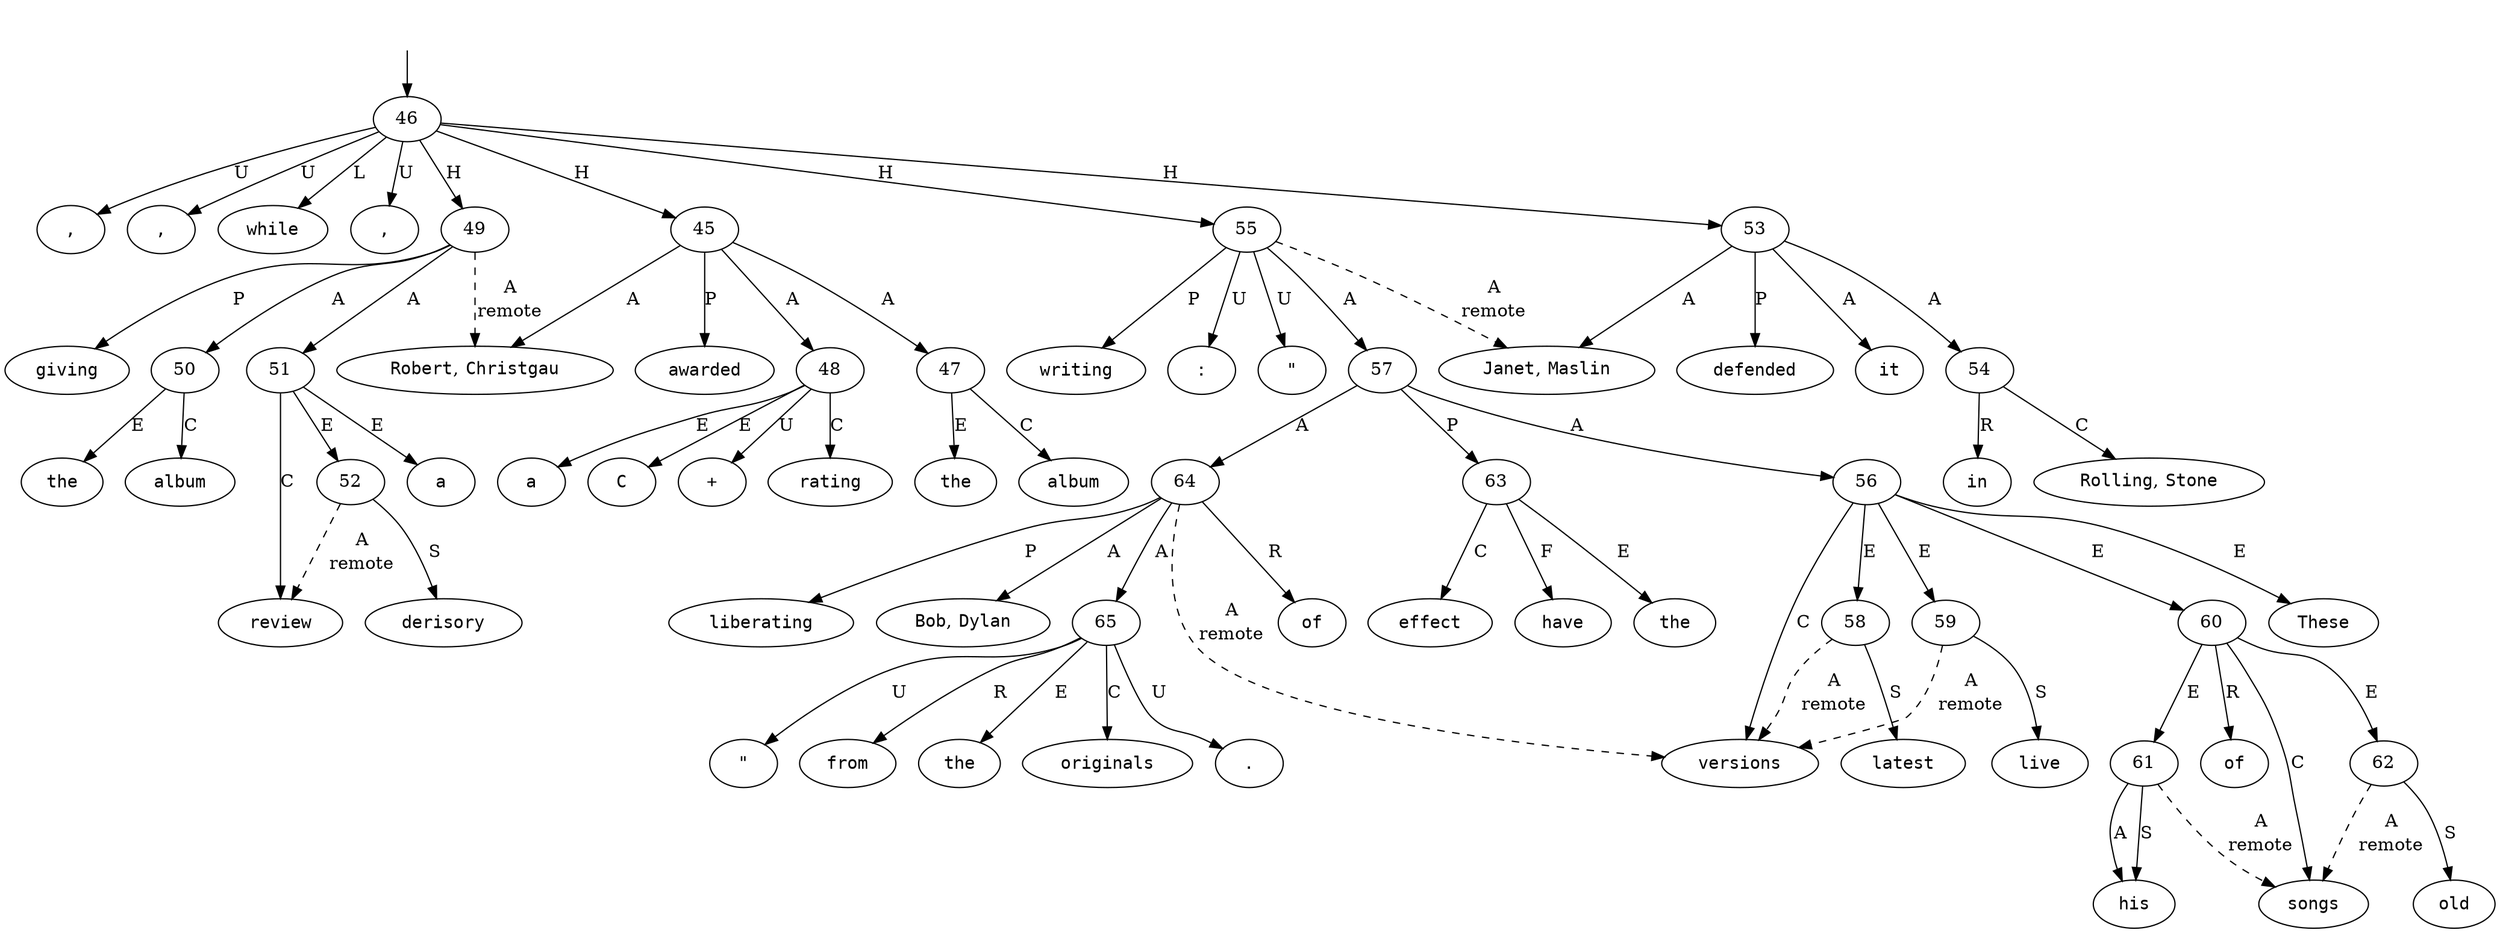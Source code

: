 digraph "704012" {
  top [ style=invis ];
  top -> 46;
  0 [ shape=oval, label=<<table align="center" border="0" cellspacing="0"><tr><td colspan="2"><font face="Courier">Robert</font>,&nbsp;<font face="Courier">Christgau</font></td></tr></table>> ];
  1 [ shape=oval, label=<<table align="center" border="0" cellspacing="0"><tr><td colspan="2"><font face="Courier">awarded</font></td></tr></table>> ];
  2 [ shape=oval, label=<<table align="center" border="0" cellspacing="0"><tr><td colspan="2"><font face="Courier">the</font></td></tr></table>> ];
  3 [ shape=oval, label=<<table align="center" border="0" cellspacing="0"><tr><td colspan="2"><font face="Courier">album</font></td></tr></table>> ];
  4 [ shape=oval, label=<<table align="center" border="0" cellspacing="0"><tr><td colspan="2"><font face="Courier">a</font></td></tr></table>> ];
  5 [ shape=oval, label=<<table align="center" border="0" cellspacing="0"><tr><td colspan="2"><font face="Courier">C</font></td></tr></table>> ];
  6 [ shape=oval, label=<<table align="center" border="0" cellspacing="0"><tr><td colspan="2"><font face="Courier">+</font></td></tr></table>> ];
  7 [ shape=oval, label=<<table align="center" border="0" cellspacing="0"><tr><td colspan="2"><font face="Courier">rating</font></td></tr></table>> ];
  8 [ shape=oval, label=<<table align="center" border="0" cellspacing="0"><tr><td colspan="2"><font face="Courier">,</font></td></tr></table>> ];
  9 [ shape=oval, label=<<table align="center" border="0" cellspacing="0"><tr><td colspan="2"><font face="Courier">giving</font></td></tr></table>> ];
  10 [ shape=oval, label=<<table align="center" border="0" cellspacing="0"><tr><td colspan="2"><font face="Courier">the</font></td></tr></table>> ];
  11 [ shape=oval, label=<<table align="center" border="0" cellspacing="0"><tr><td colspan="2"><font face="Courier">album</font></td></tr></table>> ];
  12 [ shape=oval, label=<<table align="center" border="0" cellspacing="0"><tr><td colspan="2"><font face="Courier">a</font></td></tr></table>> ];
  13 [ shape=oval, label=<<table align="center" border="0" cellspacing="0"><tr><td colspan="2"><font face="Courier">derisory</font></td></tr></table>> ];
  14 [ shape=oval, label=<<table align="center" border="0" cellspacing="0"><tr><td colspan="2"><font face="Courier">review</font></td></tr></table>> ];
  15 [ shape=oval, label=<<table align="center" border="0" cellspacing="0"><tr><td colspan="2"><font face="Courier">,</font></td></tr></table>> ];
  16 [ shape=oval, label=<<table align="center" border="0" cellspacing="0"><tr><td colspan="2"><font face="Courier">while</font></td></tr></table>> ];
  17 [ shape=oval, label=<<table align="center" border="0" cellspacing="0"><tr><td colspan="2"><font face="Courier">Janet</font>,&nbsp;<font face="Courier">Maslin</font></td></tr></table>> ];
  18 [ shape=oval, label=<<table align="center" border="0" cellspacing="0"><tr><td colspan="2"><font face="Courier">defended</font></td></tr></table>> ];
  19 [ shape=oval, label=<<table align="center" border="0" cellspacing="0"><tr><td colspan="2"><font face="Courier">it</font></td></tr></table>> ];
  20 [ shape=oval, label=<<table align="center" border="0" cellspacing="0"><tr><td colspan="2"><font face="Courier">in</font></td></tr></table>> ];
  21 [ shape=oval, label=<<table align="center" border="0" cellspacing="0"><tr><td colspan="2"><font face="Courier">Rolling</font>,&nbsp;<font face="Courier">Stone</font></td></tr></table>> ];
  22 [ shape=oval, label=<<table align="center" border="0" cellspacing="0"><tr><td colspan="2"><font face="Courier">,</font></td></tr></table>> ];
  23 [ shape=oval, label=<<table align="center" border="0" cellspacing="0"><tr><td colspan="2"><font face="Courier">writing</font></td></tr></table>> ];
  24 [ shape=oval, label=<<table align="center" border="0" cellspacing="0"><tr><td colspan="2"><font face="Courier">:</font></td></tr></table>> ];
  25 [ shape=oval, label=<<table align="center" border="0" cellspacing="0"><tr><td colspan="2"><font face="Courier">&quot;</font></td></tr></table>> ];
  26 [ shape=oval, label=<<table align="center" border="0" cellspacing="0"><tr><td colspan="2"><font face="Courier">These</font></td></tr></table>> ];
  27 [ shape=oval, label=<<table align="center" border="0" cellspacing="0"><tr><td colspan="2"><font face="Courier">latest</font></td></tr></table>> ];
  28 [ shape=oval, label=<<table align="center" border="0" cellspacing="0"><tr><td colspan="2"><font face="Courier">live</font></td></tr></table>> ];
  29 [ shape=oval, label=<<table align="center" border="0" cellspacing="0"><tr><td colspan="2"><font face="Courier">versions</font></td></tr></table>> ];
  30 [ shape=oval, label=<<table align="center" border="0" cellspacing="0"><tr><td colspan="2"><font face="Courier">of</font></td></tr></table>> ];
  31 [ shape=oval, label=<<table align="center" border="0" cellspacing="0"><tr><td colspan="2"><font face="Courier">his</font></td></tr></table>> ];
  32 [ shape=oval, label=<<table align="center" border="0" cellspacing="0"><tr><td colspan="2"><font face="Courier">old</font></td></tr></table>> ];
  33 [ shape=oval, label=<<table align="center" border="0" cellspacing="0"><tr><td colspan="2"><font face="Courier">songs</font></td></tr></table>> ];
  34 [ shape=oval, label=<<table align="center" border="0" cellspacing="0"><tr><td colspan="2"><font face="Courier">have</font></td></tr></table>> ];
  35 [ shape=oval, label=<<table align="center" border="0" cellspacing="0"><tr><td colspan="2"><font face="Courier">the</font></td></tr></table>> ];
  36 [ shape=oval, label=<<table align="center" border="0" cellspacing="0"><tr><td colspan="2"><font face="Courier">effect</font></td></tr></table>> ];
  37 [ shape=oval, label=<<table align="center" border="0" cellspacing="0"><tr><td colspan="2"><font face="Courier">of</font></td></tr></table>> ];
  38 [ shape=oval, label=<<table align="center" border="0" cellspacing="0"><tr><td colspan="2"><font face="Courier">liberating</font></td></tr></table>> ];
  39 [ shape=oval, label=<<table align="center" border="0" cellspacing="0"><tr><td colspan="2"><font face="Courier">Bob</font>,&nbsp;<font face="Courier">Dylan</font></td></tr></table>> ];
  40 [ shape=oval, label=<<table align="center" border="0" cellspacing="0"><tr><td colspan="2"><font face="Courier">from</font></td></tr></table>> ];
  41 [ shape=oval, label=<<table align="center" border="0" cellspacing="0"><tr><td colspan="2"><font face="Courier">the</font></td></tr></table>> ];
  42 [ shape=oval, label=<<table align="center" border="0" cellspacing="0"><tr><td colspan="2"><font face="Courier">originals</font></td></tr></table>> ];
  43 [ shape=oval, label=<<table align="center" border="0" cellspacing="0"><tr><td colspan="2"><font face="Courier">.</font></td></tr></table>> ];
  44 [ shape=oval, label=<<table align="center" border="0" cellspacing="0"><tr><td colspan="2"><font face="Courier">&quot;</font></td></tr></table>> ];
  45 -> 48 [ label="A" ];
  45 -> 47 [ label="A" ];
  45 -> 0 [ label="A" ];
  45 -> 1 [ label="P" ];
  46 -> 8 [ label="U" ];
  46 -> 49 [ label="H" ];
  46 -> 45 [ label="H" ];
  46 -> 22 [ label="U" ];
  46 -> 15 [ label="U" ];
  46 -> 16 [ label="L" ];
  46 -> 53 [ label="H" ];
  46 -> 55 [ label="H" ];
  47 -> 2 [ label="E" ];
  47 -> 3 [ label="C" ];
  48 -> 7 [ label="C" ];
  48 -> 5 [ label="E" ];
  48 -> 6 [ label="U" ];
  48 -> 4 [ label="E" ];
  49 -> 9 [ label="P" ];
  49 -> 0 [ label=<<table align="center" border="0" cellspacing="0"><tr><td colspan="1">A</td></tr><tr><td>remote</td></tr></table>>, style=dashed ];
  49 -> 50 [ label="A" ];
  49 -> 51 [ label="A" ];
  50 -> 11 [ label="C" ];
  50 -> 10 [ label="E" ];
  51 -> 14 [ label="C" ];
  51 -> 12 [ label="E" ];
  51 -> 52 [ label="E" ];
  52 -> 14 [ label=<<table align="center" border="0" cellspacing="0"><tr><td colspan="1">A</td></tr><tr><td>remote</td></tr></table>>, style=dashed ];
  52 -> 13 [ label="S" ];
  53 -> 18 [ label="P" ];
  53 -> 17 [ label="A" ];
  53 -> 19 [ label="A" ];
  53 -> 54 [ label="A" ];
  54 -> 21 [ label="C" ];
  54 -> 20 [ label="R" ];
  55 -> 17 [ label=<<table align="center" border="0" cellspacing="0"><tr><td colspan="1">A</td></tr><tr><td>remote</td></tr></table>>, style=dashed ];
  55 -> 23 [ label="P" ];
  55 -> 57 [ label="A" ];
  55 -> 25 [ label="U" ];
  55 -> 24 [ label="U" ];
  56 -> 29 [ label="C" ];
  56 -> 59 [ label="E" ];
  56 -> 58 [ label="E" ];
  56 -> 26 [ label="E" ];
  56 -> 60 [ label="E" ];
  57 -> 56 [ label="A" ];
  57 -> 63 [ label="P" ];
  57 -> 64 [ label="A" ];
  58 -> 29 [ label=<<table align="center" border="0" cellspacing="0"><tr><td colspan="1">A</td></tr><tr><td>remote</td></tr></table>>, style=dashed ];
  58 -> 27 [ label="S" ];
  59 -> 28 [ label="S" ];
  59 -> 29 [ label=<<table align="center" border="0" cellspacing="0"><tr><td colspan="1">A</td></tr><tr><td>remote</td></tr></table>>, style=dashed ];
  60 -> 33 [ label="C" ];
  60 -> 62 [ label="E" ];
  60 -> 30 [ label="R" ];
  60 -> 61 [ label="E" ];
  61 -> 31 [ label="A" ];
  61 -> 31 [ label="S" ];
  61 -> 33 [ label=<<table align="center" border="0" cellspacing="0"><tr><td colspan="1">A</td></tr><tr><td>remote</td></tr></table>>, style=dashed ];
  62 -> 33 [ label=<<table align="center" border="0" cellspacing="0"><tr><td colspan="1">A</td></tr><tr><td>remote</td></tr></table>>, style=dashed ];
  62 -> 32 [ label="S" ];
  63 -> 35 [ label="E" ];
  63 -> 34 [ label="F" ];
  63 -> 36 [ label="C" ];
  64 -> 38 [ label="P" ];
  64 -> 39 [ label="A" ];
  64 -> 37 [ label="R" ];
  64 -> 29 [ label=<<table align="center" border="0" cellspacing="0"><tr><td colspan="1">A</td></tr><tr><td>remote</td></tr></table>>, style=dashed ];
  64 -> 65 [ label="A" ];
  65 -> 43 [ label="U" ];
  65 -> 41 [ label="E" ];
  65 -> 44 [ label="U" ];
  65 -> 40 [ label="R" ];
  65 -> 42 [ label="C" ];
}

